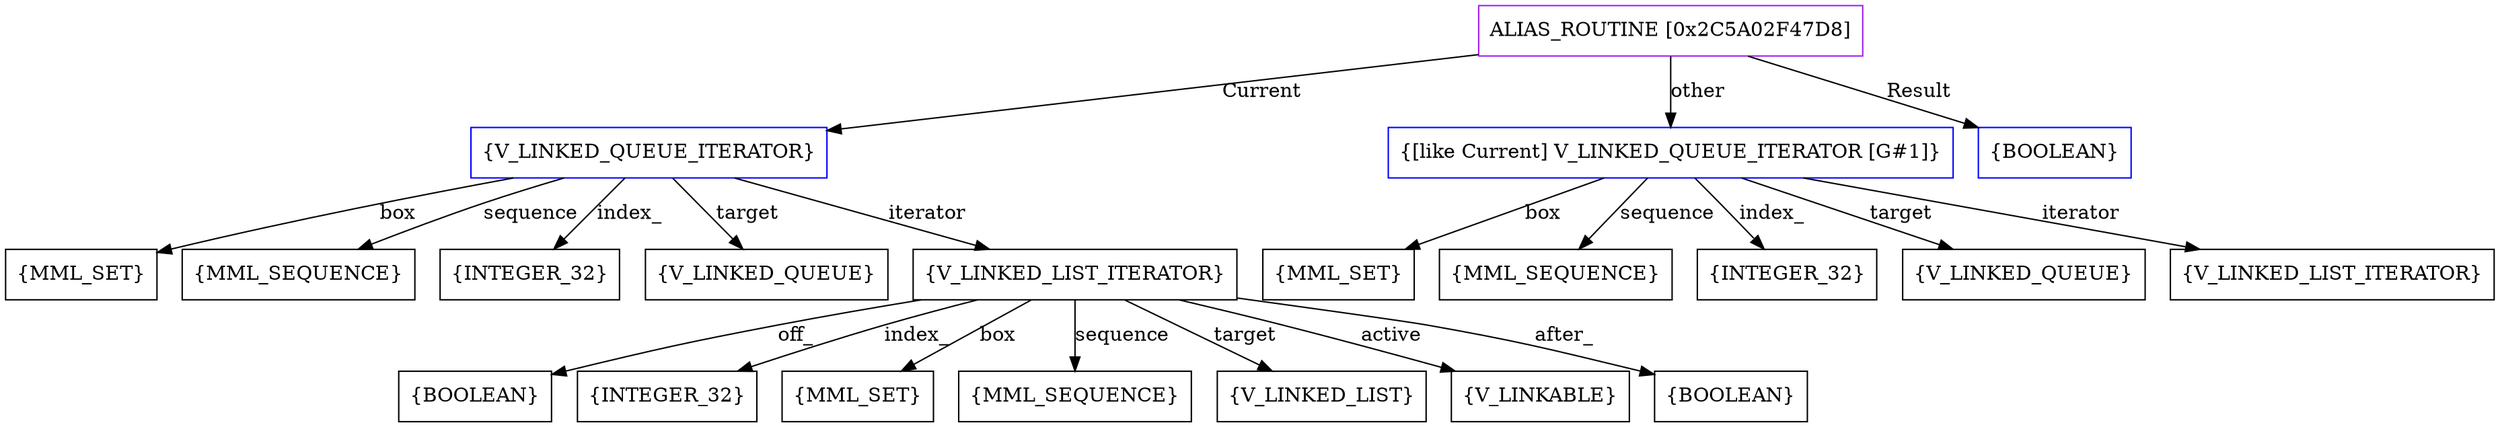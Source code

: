 digraph g {
	node [shape=box]
	b1[color=purple label=<ALIAS_ROUTINE [0x2C5A02F47D8]>]
	b2[color=blue label=<{V_LINKED_QUEUE_ITERATOR}>]
	b3[label=<{MML_SET}>]
	b4[label=<{MML_SEQUENCE}>]
	b5[label=<{INTEGER_32}>]
	b6[label=<{V_LINKED_QUEUE}>]
	b7[label=<{V_LINKED_LIST_ITERATOR}>]
	b8[label=<{BOOLEAN}>]
	b9[label=<{INTEGER_32}>]
	b10[label=<{MML_SET}>]
	b11[label=<{MML_SEQUENCE}>]
	b12[label=<{V_LINKED_LIST}>]
	b13[label=<{V_LINKABLE}>]
	b14[label=<{BOOLEAN}>]
	b15[color=blue label=<{[like Current] V_LINKED_QUEUE_ITERATOR [G#1]}>]
	b16[label=<{MML_SET}>]
	b17[label=<{MML_SEQUENCE}>]
	b18[label=<{INTEGER_32}>]
	b19[label=<{V_LINKED_QUEUE}>]
	b20[label=<{V_LINKED_LIST_ITERATOR}>]
	b21[color=blue label=<{BOOLEAN}>]
	b1->b2[label=<Current>]
	b2->b3[label=<box>]
	b2->b4[label=<sequence>]
	b2->b5[label=<index_>]
	b2->b6[label=<target>]
	b2->b7[label=<iterator>]
	b7->b8[label=<off_>]
	b7->b9[label=<index_>]
	b7->b10[label=<box>]
	b7->b11[label=<sequence>]
	b7->b12[label=<target>]
	b7->b13[label=<active>]
	b7->b14[label=<after_>]
	b1->b15[label=<other>]
	b15->b16[label=<box>]
	b15->b17[label=<sequence>]
	b15->b18[label=<index_>]
	b15->b19[label=<target>]
	b15->b20[label=<iterator>]
	b1->b21[label=<Result>]
}
